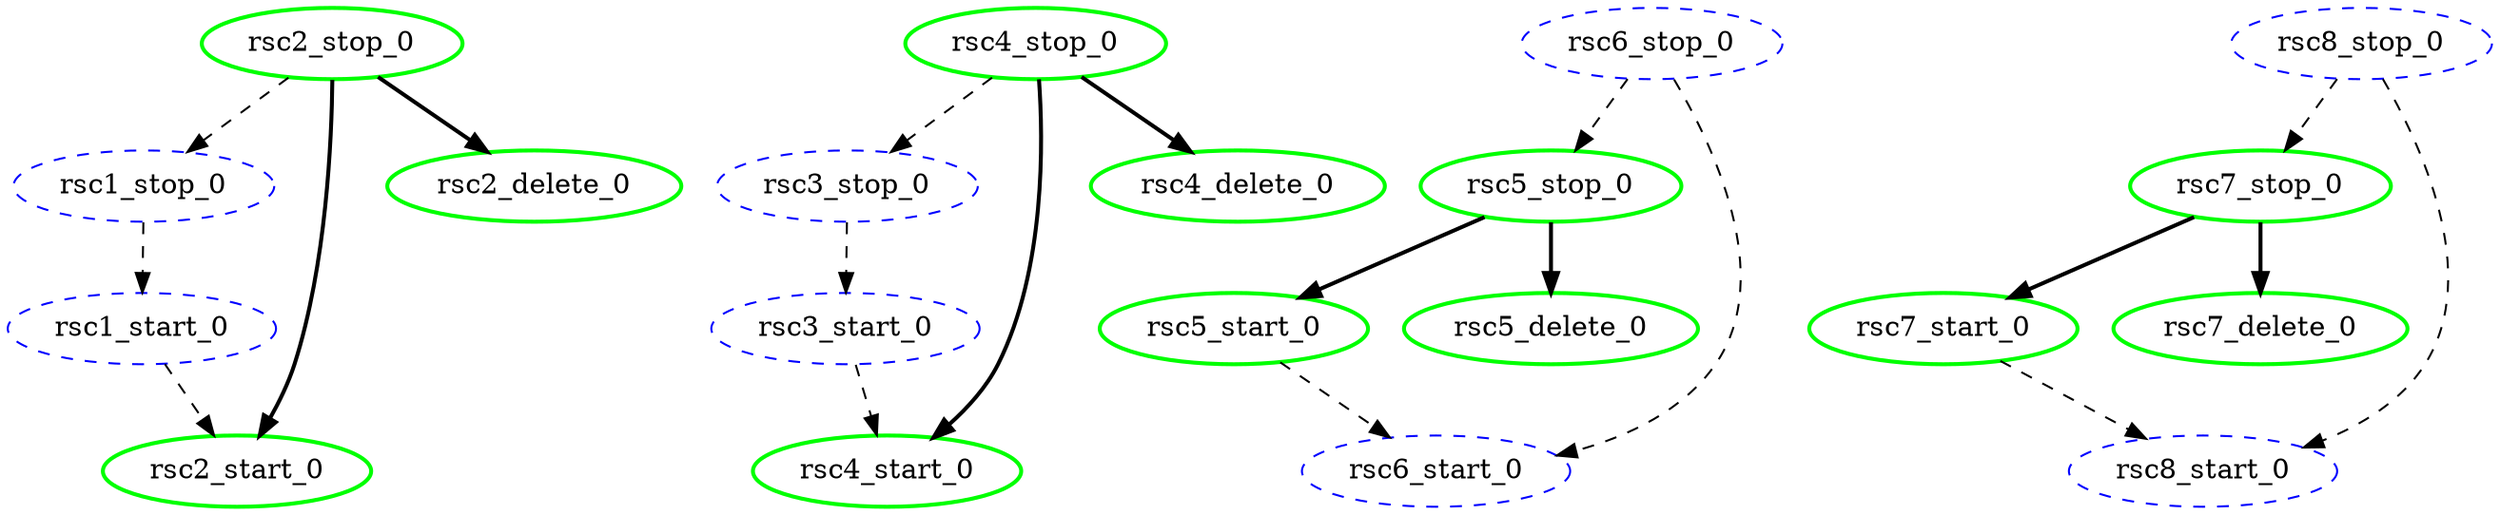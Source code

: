 digraph "g" {
	size = "30,30"
"rsc1_stop_0" [ style="dashed" color="blue" fontcolor="black" ]
"rsc1_start_0" [ style="dashed" color="blue" fontcolor="black" ]
"rsc2_stop_0" [ tooltip="node1" style=bold color="green" fontcolor="black" ]
"rsc2_start_0" [ tooltip="node2" style=bold color="green" fontcolor="black" ]
"rsc2_delete_0" [ tooltip="node1" style=bold color="green" fontcolor="black" ]
"rsc3_stop_0" [ style="dashed" color="blue" fontcolor="black" ]
"rsc3_start_0" [ style="dashed" color="blue" fontcolor="black" ]
"rsc4_stop_0" [ tooltip="node1" style=bold color="green" fontcolor="black" ]
"rsc4_start_0" [ tooltip="node2" style=bold color="green" fontcolor="black" ]
"rsc4_delete_0" [ tooltip="node1" style=bold color="green" fontcolor="black" ]
"rsc5_stop_0" [ tooltip="node2" style=bold color="green" fontcolor="black" ]
"rsc5_start_0" [ tooltip="node1" style=bold color="green" fontcolor="black" ]
"rsc5_delete_0" [ tooltip="node2" style=bold color="green" fontcolor="black" ]
"rsc6_stop_0" [ style="dashed" color="blue" fontcolor="black" ]
"rsc6_start_0" [ style="dashed" color="blue" fontcolor="black" ]
"rsc7_stop_0" [ tooltip="node2" style=bold color="green" fontcolor="black" ]
"rsc7_start_0" [ tooltip="node1" style=bold color="green" fontcolor="black" ]
"rsc7_delete_0" [ tooltip="node2" style=bold color="green" fontcolor="black" ]
"rsc8_stop_0" [ style="dashed" color="blue" fontcolor="black" ]
"rsc8_start_0" [ style="dashed" color="blue" fontcolor="black" ]
"rsc2_stop_0" -> "rsc1_stop_0" [ style = dashed]
"rsc1_stop_0" -> "rsc1_start_0" [ style = dashed]
"rsc1_start_0" -> "rsc2_start_0" [ style = dashed]
"rsc2_stop_0" -> "rsc2_start_0" [ style = bold]
"rsc2_stop_0" -> "rsc2_delete_0" [ style = bold]
"rsc4_stop_0" -> "rsc3_stop_0" [ style = dashed]
"rsc3_stop_0" -> "rsc3_start_0" [ style = dashed]
"rsc3_start_0" -> "rsc4_start_0" [ style = dashed]
"rsc4_stop_0" -> "rsc4_start_0" [ style = bold]
"rsc4_stop_0" -> "rsc4_delete_0" [ style = bold]
"rsc6_stop_0" -> "rsc5_stop_0" [ style = dashed]
"rsc5_stop_0" -> "rsc5_start_0" [ style = bold]
"rsc5_stop_0" -> "rsc5_delete_0" [ style = bold]
"rsc5_start_0" -> "rsc6_start_0" [ style = dashed]
"rsc6_stop_0" -> "rsc6_start_0" [ style = dashed]
"rsc8_stop_0" -> "rsc7_stop_0" [ style = dashed]
"rsc7_stop_0" -> "rsc7_start_0" [ style = bold]
"rsc7_stop_0" -> "rsc7_delete_0" [ style = bold]
"rsc7_start_0" -> "rsc8_start_0" [ style = dashed]
"rsc8_stop_0" -> "rsc8_start_0" [ style = dashed]
}
